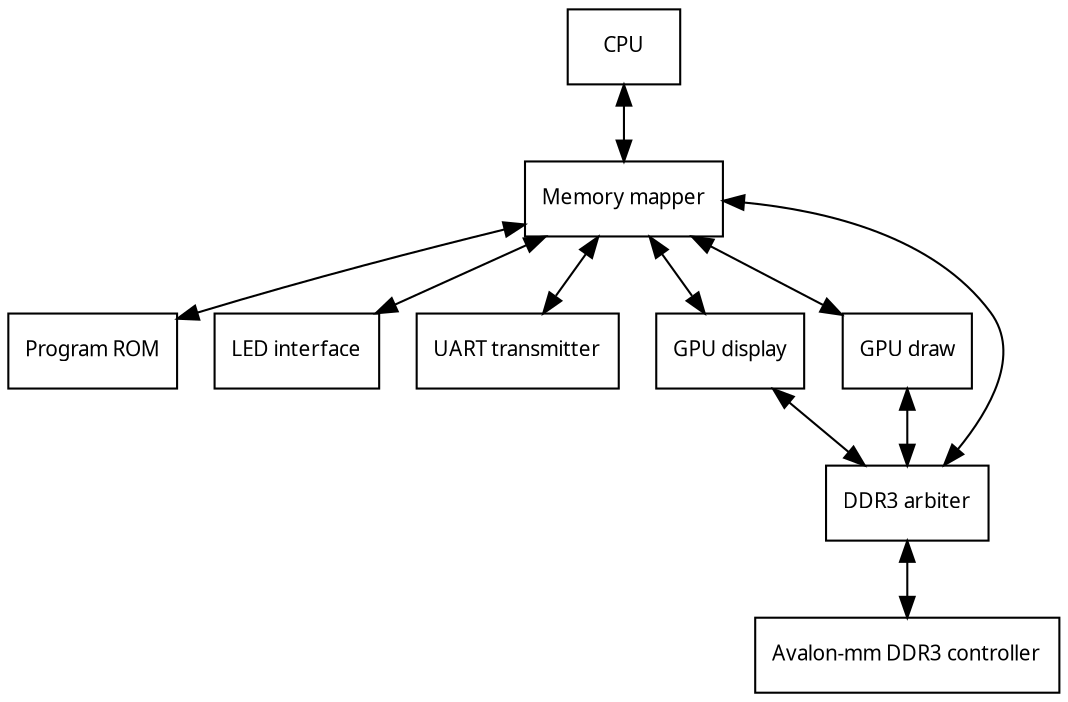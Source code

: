 digraph mem_topology {
    graph [fontsize=10 fontname="Verdana" compound=true];
    node [shape=record fontsize=10 fontname="Verdana"];

    cpu [label="CPU"];
    mem_mapper [label="Memory mapper"];
    program_rom [label="Program ROM"];
    led_interface [label="LED interface"];
    uart_interface [label="UART transmitter"];

    gpu_display [label="GPU display"];
    gpu_draw [label="GPU draw"];

    ddr3_arbiter [label="DDR3 arbiter"];
    ddr3 [label="Avalon-mm DDR3 controller"];

    cpu -> mem_mapper [dir="both"];
    mem_mapper -> program_rom [dir="both"];
    mem_mapper -> led_interface [dir="both"];
    mem_mapper -> uart_interface [dir="both"];
    mem_mapper -> gpu_display [dir="both"];
    mem_mapper -> gpu_draw [dir="both"];
    mem_mapper -> ddr3_arbiter [dir="both"];

    gpu_display -> ddr3_arbiter [dir="both"];
    gpu_draw -> ddr3_arbiter [dir="both"];

    ddr3_arbiter -> ddr3 [dir="both"];

    { rank=same; program_rom led_interface uart_interface }
    { rank=same; gpu_display gpu_draw }
    { rank=same; ddr3_arbiter }
    { rank=same; ddr3 }
}
